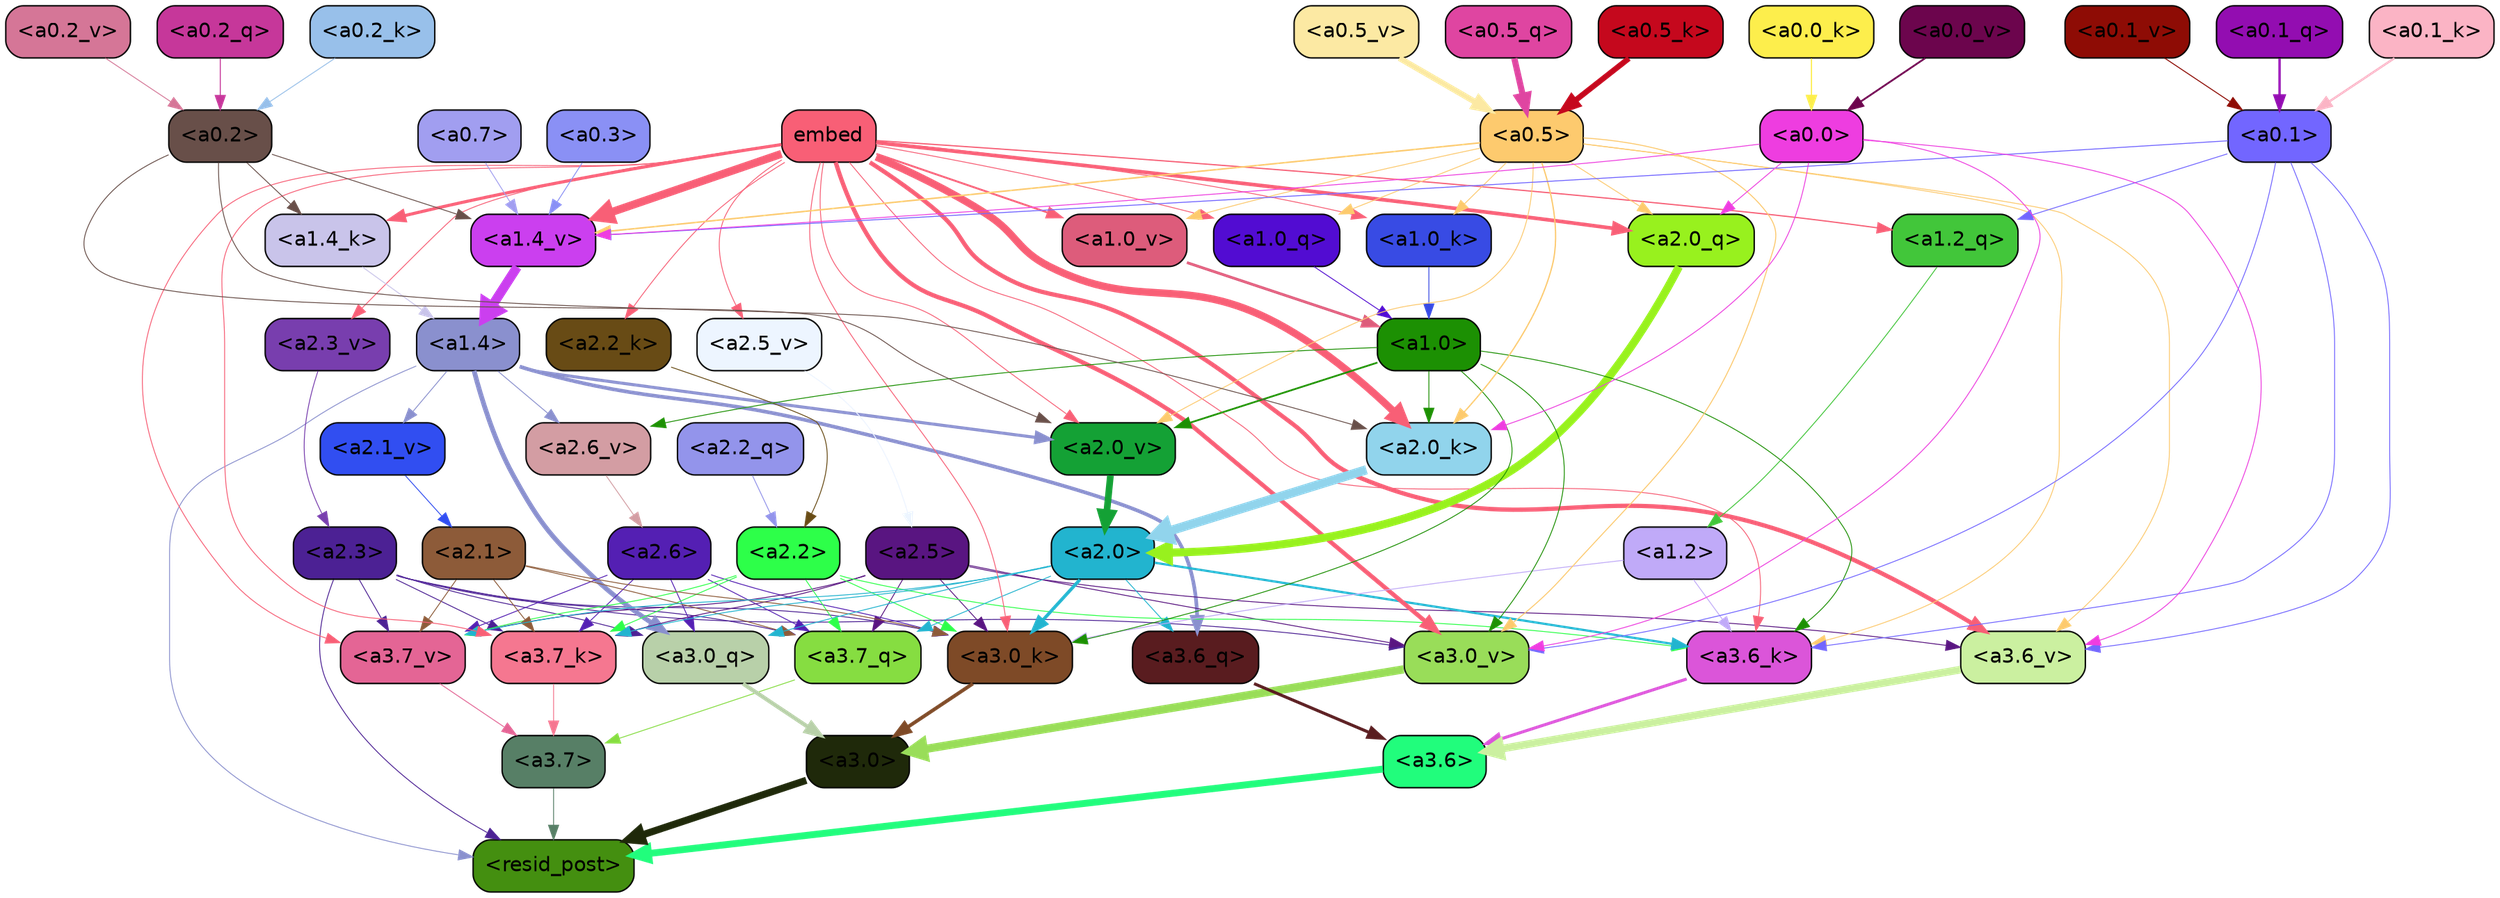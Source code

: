 strict digraph "" {
	graph [bgcolor=transparent,
		layout=dot,
		overlap=false,
		splines=true
	];
	"<a3.7>"	[color=black,
		fillcolor="#577f66",
		fontname=Helvetica,
		shape=box,
		style="filled, rounded"];
	"<resid_post>"	[color=black,
		fillcolor="#448f10",
		fontname=Helvetica,
		shape=box,
		style="filled, rounded"];
	"<a3.7>" -> "<resid_post>"	[color="#577f66",
		penwidth=0.6];
	"<a3.6>"	[color=black,
		fillcolor="#21fd7c",
		fontname=Helvetica,
		shape=box,
		style="filled, rounded"];
	"<a3.6>" -> "<resid_post>"	[color="#21fd7c",
		penwidth=4.753257989883423];
	"<a3.0>"	[color=black,
		fillcolor="#1f290a",
		fontname=Helvetica,
		shape=box,
		style="filled, rounded"];
	"<a3.0>" -> "<resid_post>"	[color="#1f290a",
		penwidth=4.90053927898407];
	"<a2.3>"	[color=black,
		fillcolor="#4c2194",
		fontname=Helvetica,
		shape=box,
		style="filled, rounded"];
	"<a2.3>" -> "<resid_post>"	[color="#4c2194",
		penwidth=0.6];
	"<a3.7_q>"	[color=black,
		fillcolor="#86dd41",
		fontname=Helvetica,
		shape=box,
		style="filled, rounded"];
	"<a2.3>" -> "<a3.7_q>"	[color="#4c2194",
		penwidth=0.6];
	"<a3.0_q>"	[color=black,
		fillcolor="#b8d0a9",
		fontname=Helvetica,
		shape=box,
		style="filled, rounded"];
	"<a2.3>" -> "<a3.0_q>"	[color="#4c2194",
		penwidth=0.6];
	"<a3.7_k>"	[color=black,
		fillcolor="#f57790",
		fontname=Helvetica,
		shape=box,
		style="filled, rounded"];
	"<a2.3>" -> "<a3.7_k>"	[color="#4c2194",
		penwidth=0.6];
	"<a3.0_k>"	[color=black,
		fillcolor="#7e4a27",
		fontname=Helvetica,
		shape=box,
		style="filled, rounded"];
	"<a2.3>" -> "<a3.0_k>"	[color="#4c2194",
		penwidth=0.6];
	"<a3.7_v>"	[color=black,
		fillcolor="#e46595",
		fontname=Helvetica,
		shape=box,
		style="filled, rounded"];
	"<a2.3>" -> "<a3.7_v>"	[color="#4c2194",
		penwidth=0.6];
	"<a3.0_v>"	[color=black,
		fillcolor="#99dd59",
		fontname=Helvetica,
		shape=box,
		style="filled, rounded"];
	"<a2.3>" -> "<a3.0_v>"	[color="#4c2194",
		penwidth=0.6];
	"<a1.4>"	[color=black,
		fillcolor="#8a90ce",
		fontname=Helvetica,
		shape=box,
		style="filled, rounded"];
	"<a1.4>" -> "<resid_post>"	[color="#8a90ce",
		penwidth=0.6];
	"<a3.6_q>"	[color=black,
		fillcolor="#591c1f",
		fontname=Helvetica,
		shape=box,
		style="filled, rounded"];
	"<a1.4>" -> "<a3.6_q>"	[color="#8a90ce",
		penwidth=2.5149343013763428];
	"<a1.4>" -> "<a3.0_q>"	[color="#8a90ce",
		penwidth=3.2760138511657715];
	"<a2.6_v>"	[color=black,
		fillcolor="#d39da3",
		fontname=Helvetica,
		shape=box,
		style="filled, rounded"];
	"<a1.4>" -> "<a2.6_v>"	[color="#8a90ce",
		penwidth=0.6];
	"<a2.1_v>"	[color=black,
		fillcolor="#314ef1",
		fontname=Helvetica,
		shape=box,
		style="filled, rounded"];
	"<a1.4>" -> "<a2.1_v>"	[color="#8a90ce",
		penwidth=0.6];
	"<a2.0_v>"	[color=black,
		fillcolor="#14a135",
		fontname=Helvetica,
		shape=box,
		style="filled, rounded"];
	"<a1.4>" -> "<a2.0_v>"	[color="#8a90ce",
		penwidth=2.0870713144540787];
	"<a3.7_q>" -> "<a3.7>"	[color="#86dd41",
		penwidth=0.6];
	"<a3.6_q>" -> "<a3.6>"	[color="#591c1f",
		penwidth=2.091020345687866];
	"<a3.0_q>" -> "<a3.0>"	[color="#b8d0a9",
		penwidth=2.7421876192092896];
	"<a3.7_k>" -> "<a3.7>"	[color="#f57790",
		penwidth=0.6];
	"<a3.6_k>"	[color=black,
		fillcolor="#db55d9",
		fontname=Helvetica,
		shape=box,
		style="filled, rounded"];
	"<a3.6_k>" -> "<a3.6>"	[color="#db55d9",
		penwidth=2.048597991466522];
	"<a3.0_k>" -> "<a3.0>"	[color="#7e4a27",
		penwidth=2.476402521133423];
	"<a3.7_v>" -> "<a3.7>"	[color="#e46595",
		penwidth=0.6];
	"<a3.6_v>"	[color=black,
		fillcolor="#cbf0a0",
		fontname=Helvetica,
		shape=box,
		style="filled, rounded"];
	"<a3.6_v>" -> "<a3.6>"	[color="#cbf0a0",
		penwidth=5.2550448179244995];
	"<a3.0_v>" -> "<a3.0>"	[color="#99dd59",
		penwidth=5.652270674705505];
	"<a2.6>"	[color=black,
		fillcolor="#541fb3",
		fontname=Helvetica,
		shape=box,
		style="filled, rounded"];
	"<a2.6>" -> "<a3.7_q>"	[color="#541fb3",
		penwidth=0.6];
	"<a2.6>" -> "<a3.0_q>"	[color="#541fb3",
		penwidth=0.6];
	"<a2.6>" -> "<a3.7_k>"	[color="#541fb3",
		penwidth=0.6];
	"<a2.6>" -> "<a3.0_k>"	[color="#541fb3",
		penwidth=0.6];
	"<a2.6>" -> "<a3.7_v>"	[color="#541fb3",
		penwidth=0.6];
	"<a2.5>"	[color=black,
		fillcolor="#591581",
		fontname=Helvetica,
		shape=box,
		style="filled, rounded"];
	"<a2.5>" -> "<a3.7_q>"	[color="#591581",
		penwidth=0.6];
	"<a2.5>" -> "<a3.7_k>"	[color="#591581",
		penwidth=0.6];
	"<a2.5>" -> "<a3.0_k>"	[color="#591581",
		penwidth=0.6];
	"<a2.5>" -> "<a3.7_v>"	[color="#591581",
		penwidth=0.6];
	"<a2.5>" -> "<a3.6_v>"	[color="#591581",
		penwidth=0.6];
	"<a2.5>" -> "<a3.0_v>"	[color="#591581",
		penwidth=0.6];
	"<a2.2>"	[color=black,
		fillcolor="#2dff49",
		fontname=Helvetica,
		shape=box,
		style="filled, rounded"];
	"<a2.2>" -> "<a3.7_q>"	[color="#2dff49",
		penwidth=0.6];
	"<a2.2>" -> "<a3.7_k>"	[color="#2dff49",
		penwidth=0.6];
	"<a2.2>" -> "<a3.6_k>"	[color="#2dff49",
		penwidth=0.6];
	"<a2.2>" -> "<a3.0_k>"	[color="#2dff49",
		penwidth=0.6];
	"<a2.2>" -> "<a3.7_v>"	[color="#2dff49",
		penwidth=0.6];
	"<a2.1>"	[color=black,
		fillcolor="#8d5b39",
		fontname=Helvetica,
		shape=box,
		style="filled, rounded"];
	"<a2.1>" -> "<a3.7_q>"	[color="#8d5b39",
		penwidth=0.6];
	"<a2.1>" -> "<a3.7_k>"	[color="#8d5b39",
		penwidth=0.6];
	"<a2.1>" -> "<a3.0_k>"	[color="#8d5b39",
		penwidth=0.6];
	"<a2.1>" -> "<a3.7_v>"	[color="#8d5b39",
		penwidth=0.6];
	"<a2.0>"	[color=black,
		fillcolor="#22b4cf",
		fontname=Helvetica,
		shape=box,
		style="filled, rounded"];
	"<a2.0>" -> "<a3.7_q>"	[color="#22b4cf",
		penwidth=0.6];
	"<a2.0>" -> "<a3.6_q>"	[color="#22b4cf",
		penwidth=0.6];
	"<a2.0>" -> "<a3.0_q>"	[color="#22b4cf",
		penwidth=0.6];
	"<a2.0>" -> "<a3.7_k>"	[color="#22b4cf",
		penwidth=0.6];
	"<a2.0>" -> "<a3.6_k>"	[color="#22b4cf",
		penwidth=1.5290023684501648];
	"<a2.0>" -> "<a3.0_k>"	[color="#22b4cf",
		penwidth=2.2635570764541626];
	"<a2.0>" -> "<a3.7_v>"	[color="#22b4cf",
		penwidth=0.6];
	embed	[color=black,
		fillcolor="#f85f76",
		fontname=Helvetica,
		shape=box,
		style="filled, rounded"];
	embed -> "<a3.7_k>"	[color="#f85f76",
		penwidth=0.6];
	embed -> "<a3.6_k>"	[color="#f85f76",
		penwidth=0.6];
	embed -> "<a3.0_k>"	[color="#f85f76",
		penwidth=0.6];
	embed -> "<a3.7_v>"	[color="#f85f76",
		penwidth=0.6];
	embed -> "<a3.6_v>"	[color="#f85f76",
		penwidth=2.9556376338005066];
	embed -> "<a3.0_v>"	[color="#f85f76",
		penwidth=2.972973108291626];
	"<a2.0_q>"	[color=black,
		fillcolor="#98f11e",
		fontname=Helvetica,
		shape=box,
		style="filled, rounded"];
	embed -> "<a2.0_q>"	[color="#f85f76",
		penwidth=2.522909115999937];
	"<a2.2_k>"	[color=black,
		fillcolor="#684b15",
		fontname=Helvetica,
		shape=box,
		style="filled, rounded"];
	embed -> "<a2.2_k>"	[color="#f85f76",
		penwidth=0.6];
	"<a2.0_k>"	[color=black,
		fillcolor="#91d4ec",
		fontname=Helvetica,
		shape=box,
		style="filled, rounded"];
	embed -> "<a2.0_k>"	[color="#f85f76",
		penwidth=5.094568967819214];
	"<a2.5_v>"	[color=black,
		fillcolor="#edf5ff",
		fontname=Helvetica,
		shape=box,
		style="filled, rounded"];
	embed -> "<a2.5_v>"	[color="#f85f76",
		penwidth=0.6];
	"<a2.3_v>"	[color=black,
		fillcolor="#783eae",
		fontname=Helvetica,
		shape=box,
		style="filled, rounded"];
	embed -> "<a2.3_v>"	[color="#f85f76",
		penwidth=0.6];
	embed -> "<a2.0_v>"	[color="#f85f76",
		penwidth=0.6];
	"<a1.2_q>"	[color=black,
		fillcolor="#42c63a",
		fontname=Helvetica,
		shape=box,
		style="filled, rounded"];
	embed -> "<a1.2_q>"	[color="#f85f76",
		penwidth=0.8520002365112305];
	"<a1.0_q>"	[color=black,
		fillcolor="#520cd2",
		fontname=Helvetica,
		shape=box,
		style="filled, rounded"];
	embed -> "<a1.0_q>"	[color="#f85f76",
		penwidth=0.6];
	"<a1.4_k>"	[color=black,
		fillcolor="#c9c4ea",
		fontname=Helvetica,
		shape=box,
		style="filled, rounded"];
	embed -> "<a1.4_k>"	[color="#f85f76",
		penwidth=2.115079402923584];
	"<a1.0_k>"	[color=black,
		fillcolor="#384be4",
		fontname=Helvetica,
		shape=box,
		style="filled, rounded"];
	embed -> "<a1.0_k>"	[color="#f85f76",
		penwidth=0.6];
	"<a1.4_v>"	[color=black,
		fillcolor="#cb3fef",
		fontname=Helvetica,
		shape=box,
		style="filled, rounded"];
	embed -> "<a1.4_v>"	[color="#f85f76",
		penwidth=5.504090070724487];
	"<a1.0_v>"	[color=black,
		fillcolor="#dd5c7b",
		fontname=Helvetica,
		shape=box,
		style="filled, rounded"];
	embed -> "<a1.0_v>"	[color="#f85f76",
		penwidth=1.2935692071914673];
	"<a1.2>"	[color=black,
		fillcolor="#c0aaf8",
		fontname=Helvetica,
		shape=box,
		style="filled, rounded"];
	"<a1.2>" -> "<a3.6_k>"	[color="#c0aaf8",
		penwidth=0.6];
	"<a1.2>" -> "<a3.0_k>"	[color="#c0aaf8",
		penwidth=0.6];
	"<a1.0>"	[color=black,
		fillcolor="#1c9003",
		fontname=Helvetica,
		shape=box,
		style="filled, rounded"];
	"<a1.0>" -> "<a3.6_k>"	[color="#1c9003",
		penwidth=0.6];
	"<a1.0>" -> "<a3.0_k>"	[color="#1c9003",
		penwidth=0.6];
	"<a1.0>" -> "<a3.0_v>"	[color="#1c9003",
		penwidth=0.6];
	"<a1.0>" -> "<a2.0_k>"	[color="#1c9003",
		penwidth=0.6];
	"<a1.0>" -> "<a2.6_v>"	[color="#1c9003",
		penwidth=0.6];
	"<a1.0>" -> "<a2.0_v>"	[color="#1c9003",
		penwidth=1.2152502536773682];
	"<a0.5>"	[color=black,
		fillcolor="#fdca6e",
		fontname=Helvetica,
		shape=box,
		style="filled, rounded"];
	"<a0.5>" -> "<a3.6_k>"	[color="#fdca6e",
		penwidth=0.6];
	"<a0.5>" -> "<a3.6_v>"	[color="#fdca6e",
		penwidth=0.6];
	"<a0.5>" -> "<a3.0_v>"	[color="#fdca6e",
		penwidth=0.6790935099124908];
	"<a0.5>" -> "<a2.0_q>"	[color="#fdca6e",
		penwidth=0.6];
	"<a0.5>" -> "<a2.0_k>"	[color="#fdca6e",
		penwidth=0.8835153579711914];
	"<a0.5>" -> "<a2.0_v>"	[color="#fdca6e",
		penwidth=0.6];
	"<a0.5>" -> "<a1.0_q>"	[color="#fdca6e",
		penwidth=0.6];
	"<a0.5>" -> "<a1.0_k>"	[color="#fdca6e",
		penwidth=0.6];
	"<a0.5>" -> "<a1.4_v>"	[color="#fdca6e",
		penwidth=1.022335171699524];
	"<a0.5>" -> "<a1.0_v>"	[color="#fdca6e",
		penwidth=0.6];
	"<a0.1>"	[color=black,
		fillcolor="#7266ff",
		fontname=Helvetica,
		shape=box,
		style="filled, rounded"];
	"<a0.1>" -> "<a3.6_k>"	[color="#7266ff",
		penwidth=0.6];
	"<a0.1>" -> "<a3.6_v>"	[color="#7266ff",
		penwidth=0.6];
	"<a0.1>" -> "<a3.0_v>"	[color="#7266ff",
		penwidth=0.6];
	"<a0.1>" -> "<a1.2_q>"	[color="#7266ff",
		penwidth=0.6];
	"<a0.1>" -> "<a1.4_v>"	[color="#7266ff",
		penwidth=0.6438122987747192];
	"<a0.0>"	[color=black,
		fillcolor="#ee3de0",
		fontname=Helvetica,
		shape=box,
		style="filled, rounded"];
	"<a0.0>" -> "<a3.6_v>"	[color="#ee3de0",
		penwidth=0.6];
	"<a0.0>" -> "<a3.0_v>"	[color="#ee3de0",
		penwidth=0.6];
	"<a0.0>" -> "<a2.0_q>"	[color="#ee3de0",
		penwidth=0.6];
	"<a0.0>" -> "<a2.0_k>"	[color="#ee3de0",
		penwidth=0.6];
	"<a0.0>" -> "<a1.4_v>"	[color="#ee3de0",
		penwidth=0.6];
	"<a2.2_q>"	[color=black,
		fillcolor="#9394eb",
		fontname=Helvetica,
		shape=box,
		style="filled, rounded"];
	"<a2.2_q>" -> "<a2.2>"	[color="#9394eb",
		penwidth=0.6];
	"<a2.0_q>" -> "<a2.0>"	[color="#98f11e",
		penwidth=5.557696580886841];
	"<a2.2_k>" -> "<a2.2>"	[color="#684b15",
		penwidth=0.6];
	"<a2.0_k>" -> "<a2.0>"	[color="#91d4ec",
		penwidth=6.320472955703735];
	"<a2.6_v>" -> "<a2.6>"	[color="#d39da3",
		penwidth=0.6];
	"<a2.5_v>" -> "<a2.5>"	[color="#edf5ff",
		penwidth=0.6];
	"<a2.3_v>" -> "<a2.3>"	[color="#783eae",
		penwidth=0.6];
	"<a2.1_v>" -> "<a2.1>"	[color="#314ef1",
		penwidth=0.6];
	"<a2.0_v>" -> "<a2.0>"	[color="#14a135",
		penwidth=4.611755967140198];
	"<a0.2>"	[color=black,
		fillcolor="#684f49",
		fontname=Helvetica,
		shape=box,
		style="filled, rounded"];
	"<a0.2>" -> "<a2.0_k>"	[color="#684f49",
		penwidth=0.6];
	"<a0.2>" -> "<a2.0_v>"	[color="#684f49",
		penwidth=0.6];
	"<a0.2>" -> "<a1.4_k>"	[color="#684f49",
		penwidth=0.6];
	"<a0.2>" -> "<a1.4_v>"	[color="#684f49",
		penwidth=0.6];
	"<a1.2_q>" -> "<a1.2>"	[color="#42c63a",
		penwidth=0.6145738363265991];
	"<a1.0_q>" -> "<a1.0>"	[color="#520cd2",
		penwidth=0.6];
	"<a1.4_k>" -> "<a1.4>"	[color="#c9c4ea",
		penwidth=0.6];
	"<a1.0_k>" -> "<a1.0>"	[color="#384be4",
		penwidth=0.6];
	"<a1.4_v>" -> "<a1.4>"	[color="#cb3fef",
		penwidth=6.5241758823394775];
	"<a1.0_v>" -> "<a1.0>"	[color="#dd5c7b",
		penwidth=1.8809151649475098];
	"<a0.7>"	[color=black,
		fillcolor="#a19ef0",
		fontname=Helvetica,
		shape=box,
		style="filled, rounded"];
	"<a0.7>" -> "<a1.4_v>"	[color="#a19ef0",
		penwidth=0.6];
	"<a0.3>"	[color=black,
		fillcolor="#8a90f5",
		fontname=Helvetica,
		shape=box,
		style="filled, rounded"];
	"<a0.3>" -> "<a1.4_v>"	[color="#8a90f5",
		penwidth=0.6];
	"<a0.5_q>"	[color=black,
		fillcolor="#df45a1",
		fontname=Helvetica,
		shape=box,
		style="filled, rounded"];
	"<a0.5_q>" -> "<a0.5>"	[color="#df45a1",
		penwidth=4.2370394468307495];
	"<a0.2_q>"	[color=black,
		fillcolor="#c6379a",
		fontname=Helvetica,
		shape=box,
		style="filled, rounded"];
	"<a0.2_q>" -> "<a0.2>"	[color="#c6379a",
		penwidth=0.6822714805603027];
	"<a0.1_q>"	[color=black,
		fillcolor="#930db1",
		fontname=Helvetica,
		shape=box,
		style="filled, rounded"];
	"<a0.1_q>" -> "<a0.1>"	[color="#930db1",
		penwidth=1.6176555156707764];
	"<a0.5_k>"	[color=black,
		fillcolor="#c5081d",
		fontname=Helvetica,
		shape=box,
		style="filled, rounded"];
	"<a0.5_k>" -> "<a0.5>"	[color="#c5081d",
		penwidth=3.8599258065223694];
	"<a0.2_k>"	[color=black,
		fillcolor="#98c0ea",
		fontname=Helvetica,
		shape=box,
		style="filled, rounded"];
	"<a0.2_k>" -> "<a0.2>"	[color="#98c0ea",
		penwidth=0.6];
	"<a0.1_k>"	[color=black,
		fillcolor="#fbb4c5",
		fontname=Helvetica,
		shape=box,
		style="filled, rounded"];
	"<a0.1_k>" -> "<a0.1>"	[color="#fbb4c5",
		penwidth=1.5140717029571533];
	"<a0.0_k>"	[color=black,
		fillcolor="#fdee4c",
		fontname=Helvetica,
		shape=box,
		style="filled, rounded"];
	"<a0.0_k>" -> "<a0.0>"	[color="#fdee4c",
		penwidth=0.8258748054504395];
	"<a0.5_v>"	[color=black,
		fillcolor="#fce9a3",
		fontname=Helvetica,
		shape=box,
		style="filled, rounded"];
	"<a0.5_v>" -> "<a0.5>"	[color="#fce9a3",
		penwidth=4.0173709988594055];
	"<a0.2_v>"	[color=black,
		fillcolor="#d57697",
		fontname=Helvetica,
		shape=box,
		style="filled, rounded"];
	"<a0.2_v>" -> "<a0.2>"	[color="#d57697",
		penwidth=0.6];
	"<a0.1_v>"	[color=black,
		fillcolor="#8e0c05",
		fontname=Helvetica,
		shape=box,
		style="filled, rounded"];
	"<a0.1_v>" -> "<a0.1>"	[color="#8e0c05",
		penwidth=0.6690568923950195];
	"<a0.0_v>"	[color=black,
		fillcolor="#6c054d",
		fontname=Helvetica,
		shape=box,
		style="filled, rounded"];
	"<a0.0_v>" -> "<a0.0>"	[color="#6c054d",
		penwidth=1.2524418830871582];
}
